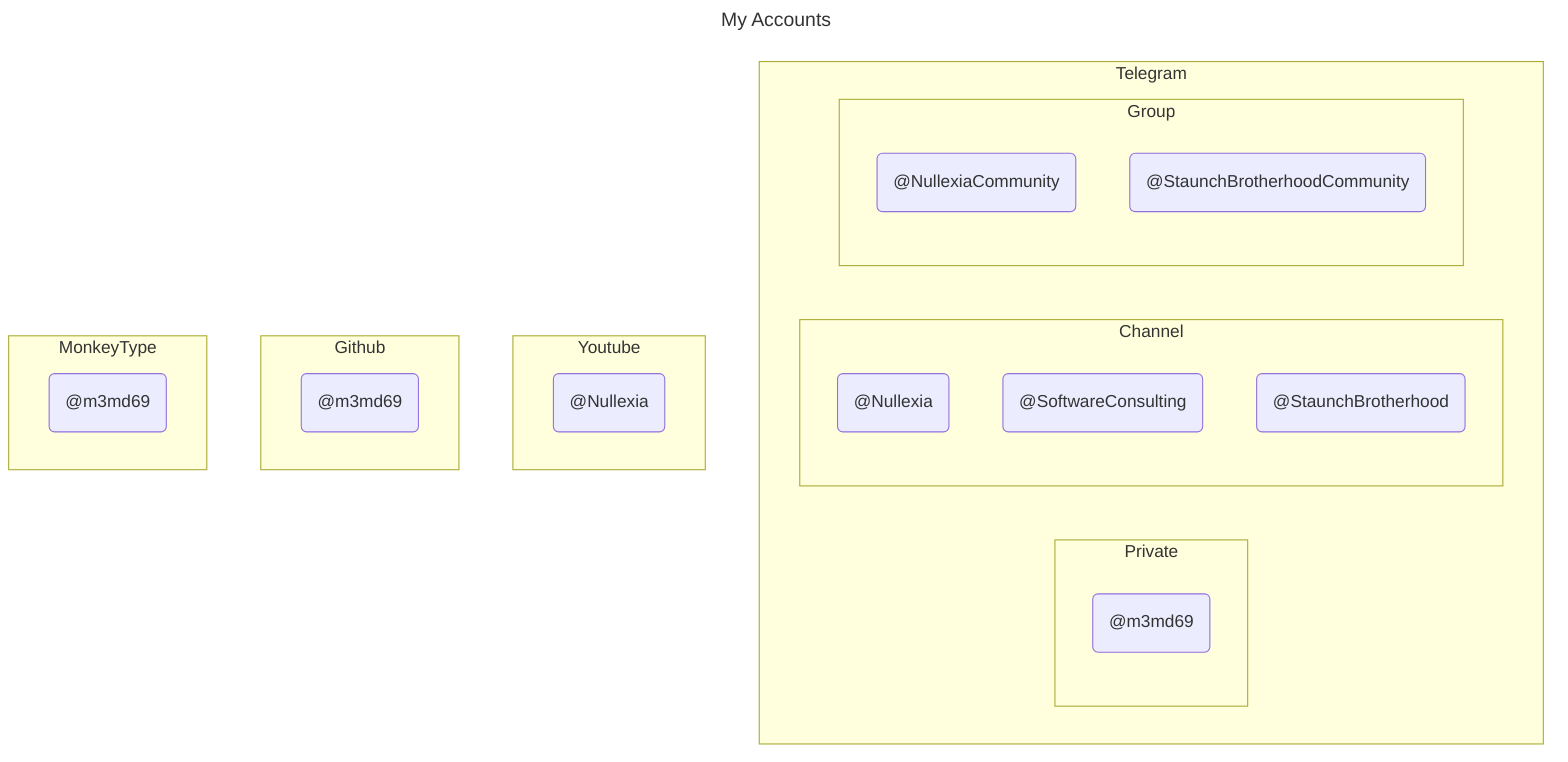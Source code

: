 ---
title: My Accounts
---
flowchart TB
    subgraph Telegram
        subgraph Private
            m3md69_telegram_account("@m3md69")
        end
        subgraph Channel
            nullexia_telegram_channel("@Nullexia")
            software_consulting_telegram_channel("@SoftwareConsulting")
            staunch_brotherhood_telegram_channel("@StaunchBrotherhood")
        end
        subgraph Group
            nullexia_telegram_group("@NullexiaCommunity")
            staunch_brotherhood_telegram_group("@StaunchBrotherhoodCommunity")
        end
    end
    subgraph Youtube
        nullexia_youtube_channel("@Nullexia")
    end
    subgraph Github
        m3md69_github_account("@m3md69")
    end
    subgraph MonkeyType
        m3md69_monkey_type_account("@m3md69")
    end
    click m3md69_telegram_account "https://t.me/m3md69" "Mohamed Sadawy" _blank
    click nullexia_telegram_channel "https://t.me/Nullexia" "Nullexia For Programming" _blank
    click software_consulting_telegram_channel "https://t.me/SoftwareConsulting" "Software Consulting" _blank
    click staunch_brotherhood_telegram_channel "https://t.me/StaunchBrotherhood" "Staunch Brotherhood" _blank
    click nullexia_telegram_group "https://t.me/NullexiaCommunity" "Nullexia For Programming Community" _blank
    click staunch_brotherhood_telegram_group "https://t.me/StaunchBrotherhoodCommunity" "Staunch Brotherhood Community" _blank
    click nullexia_youtube_channel "https://www.youtube.com/@NULLEXIA" "Nullexia For Programming" _blank
    click m3md69_github_account "https://github.com/m3md69" "Mohamed Sadawy" _blank
    click m3md69_monkey_type_account "https://monkeytype.com/profile/m3md69" "Mohamed Sadawy" _blank